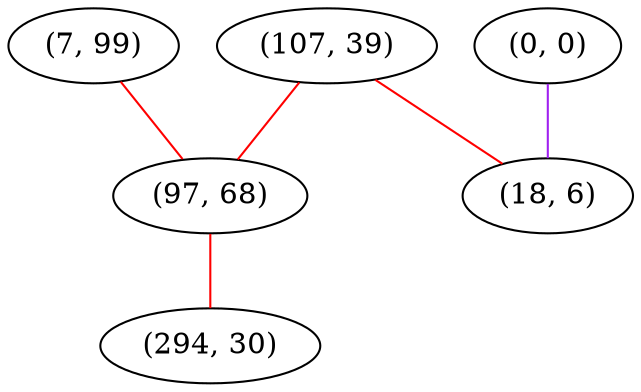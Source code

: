 graph "" {
"(7, 99)";
"(0, 0)";
"(107, 39)";
"(97, 68)";
"(294, 30)";
"(18, 6)";
"(7, 99)" -- "(97, 68)"  [color=red, key=0, weight=1];
"(0, 0)" -- "(18, 6)"  [color=purple, key=0, weight=4];
"(107, 39)" -- "(18, 6)"  [color=red, key=0, weight=1];
"(107, 39)" -- "(97, 68)"  [color=red, key=0, weight=1];
"(97, 68)" -- "(294, 30)"  [color=red, key=0, weight=1];
}
